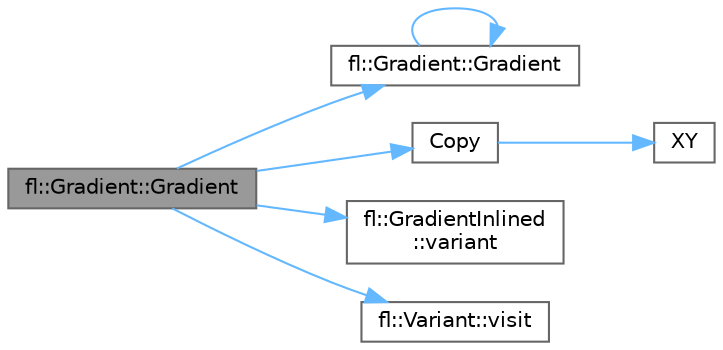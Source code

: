 digraph "fl::Gradient::Gradient"
{
 // INTERACTIVE_SVG=YES
 // LATEX_PDF_SIZE
  bgcolor="transparent";
  edge [fontname=Helvetica,fontsize=10,labelfontname=Helvetica,labelfontsize=10];
  node [fontname=Helvetica,fontsize=10,shape=box,height=0.2,width=0.4];
  rankdir="LR";
  Node1 [id="Node000001",label="fl::Gradient::Gradient",height=0.2,width=0.4,color="gray40", fillcolor="grey60", style="filled", fontcolor="black",tooltip=" "];
  Node1 -> Node2 [id="edge1_Node000001_Node000002",color="steelblue1",style="solid",tooltip=" "];
  Node2 [id="Node000002",label="fl::Gradient::Gradient",height=0.2,width=0.4,color="grey40", fillcolor="white", style="filled",URL="$d0/d6b/classfl_1_1_gradient_a7d0bbc988a07b1a9171b59d987dbec51.html#a7d0bbc988a07b1a9171b59d987dbec51",tooltip=" "];
  Node2 -> Node2 [id="edge2_Node000002_Node000002",color="steelblue1",style="solid",tooltip=" "];
  Node1 -> Node3 [id="edge3_Node000001_Node000003",color="steelblue1",style="solid",tooltip=" "];
  Node3 [id="Node000003",label="Copy",height=0.2,width=0.4,color="grey40", fillcolor="white", style="filled",URL="$d6/d43/funky_8cpp_ae9798cb13b5c6a6a4d37863426e6d297.html#ae9798cb13b5c6a6a4d37863426e6d297",tooltip=" "];
  Node3 -> Node4 [id="edge4_Node000003_Node000004",color="steelblue1",style="solid",tooltip=" "];
  Node4 [id="Node000004",label="XY",height=0.2,width=0.4,color="grey40", fillcolor="white", style="filled",URL="$d6/d43/funky_8cpp_a1588dd85b5eadaa062cf10ab251f486f.html#a1588dd85b5eadaa062cf10ab251f486f",tooltip=" "];
  Node1 -> Node5 [id="edge5_Node000001_Node000005",color="steelblue1",style="solid",tooltip=" "];
  Node5 [id="Node000005",label="fl::GradientInlined\l::variant",height=0.2,width=0.4,color="grey40", fillcolor="white", style="filled",URL="$d0/db5/classfl_1_1_gradient_inlined_ab7c3be82e8735081efe5b861d8a76902.html#ab7c3be82e8735081efe5b861d8a76902",tooltip=" "];
  Node1 -> Node6 [id="edge6_Node000001_Node000006",color="steelblue1",style="solid",tooltip=" "];
  Node6 [id="Node000006",label="fl::Variant::visit",height=0.2,width=0.4,color="grey40", fillcolor="white", style="filled",URL="$de/d60/classfl_1_1_variant_aacd9b4b842fceee467353199af2b4c62.html#aacd9b4b842fceee467353199af2b4c62",tooltip=" "];
}
